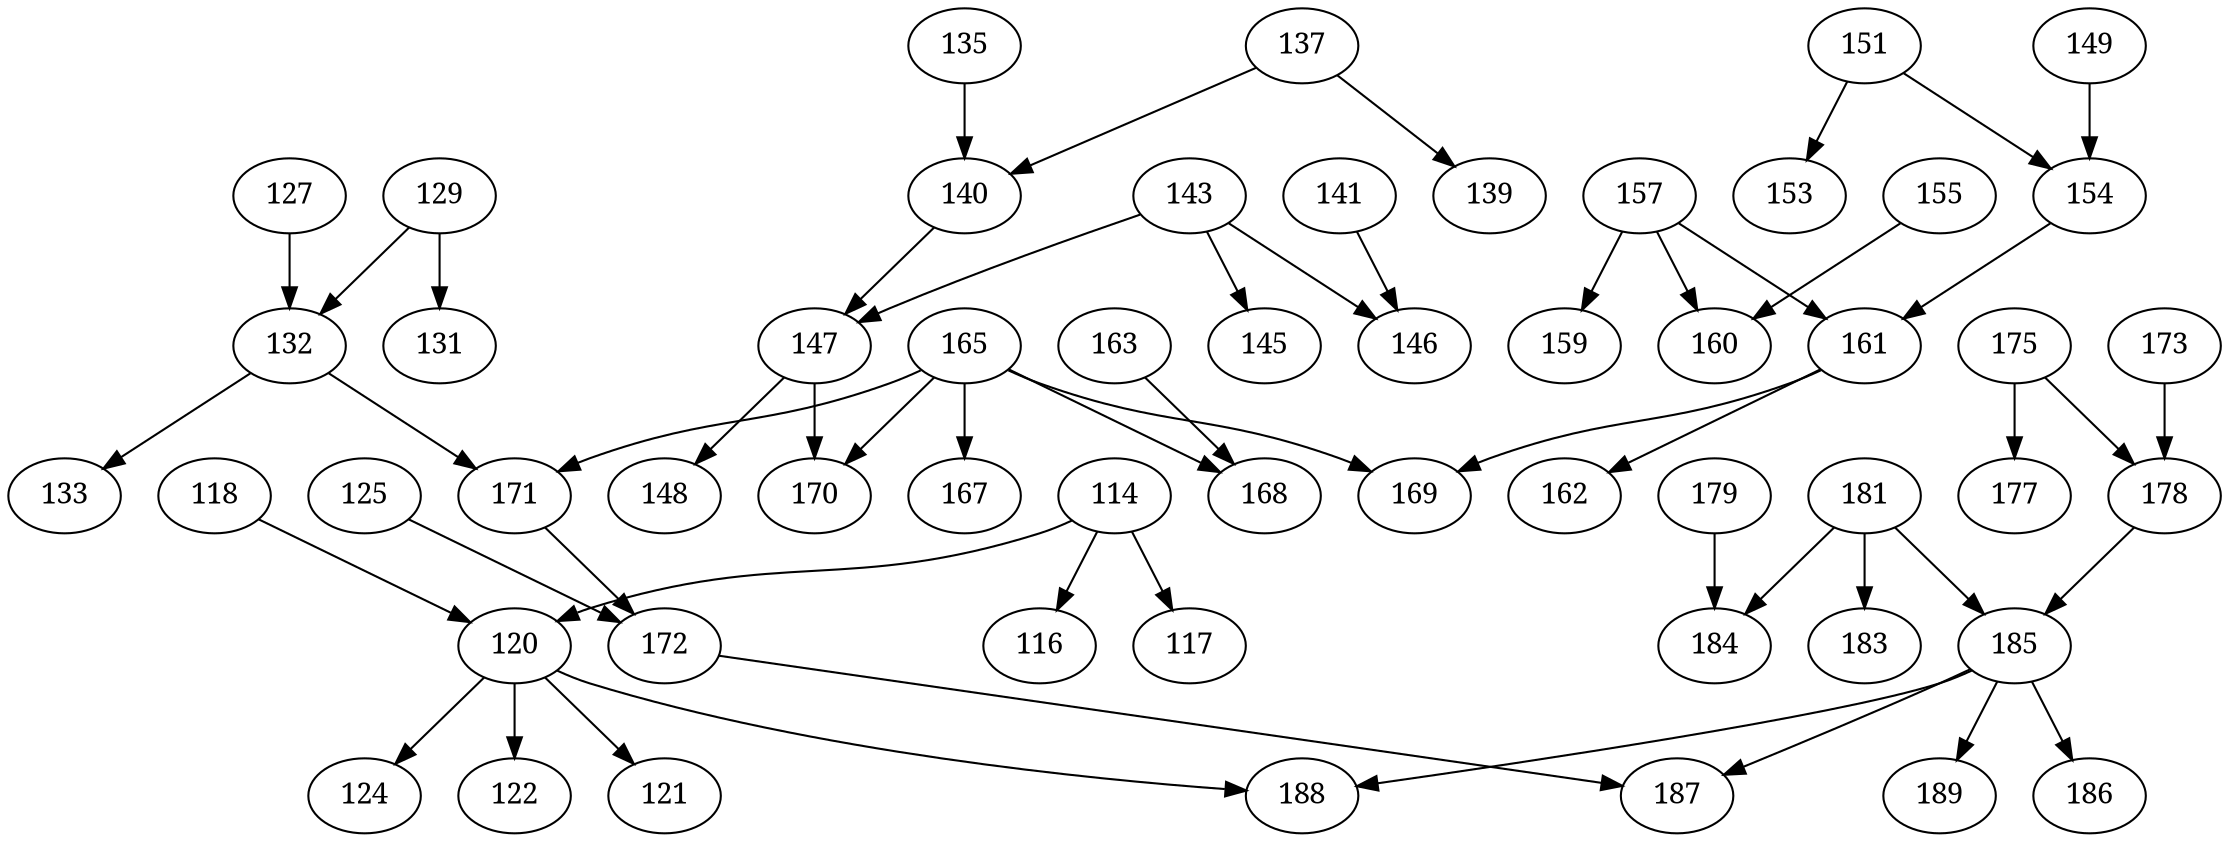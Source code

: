 digraph {

edge[fontname="SimSun",fontcolor=red];
node[fontname="SimSun",size="20,20"];

143->145;
185->188;
178->185;
173->178;
175->178;
181->185;
120->188;
114->120;
118->120;
185->186;
114->117;
181->184;
179->184;
185->187;
172->187;
171->172;
132->171;
129->132;
127->132;
165->171;
125->172;
185->189;
151->153;
120->121;
175->177;
132->133;
181->183;
129->131;
137->139;
120->124;
120->122;
165->169;
161->169;
157->161;
154->161;
151->154;
149->154;
147->148;
140->147;
135->140;
137->140;
143->147;
141->146;
143->146;
157->159;
161->162;
155->160;
157->160;
165->167;
114->116;
163->168;
165->168;
147->170;
165->170;

}

